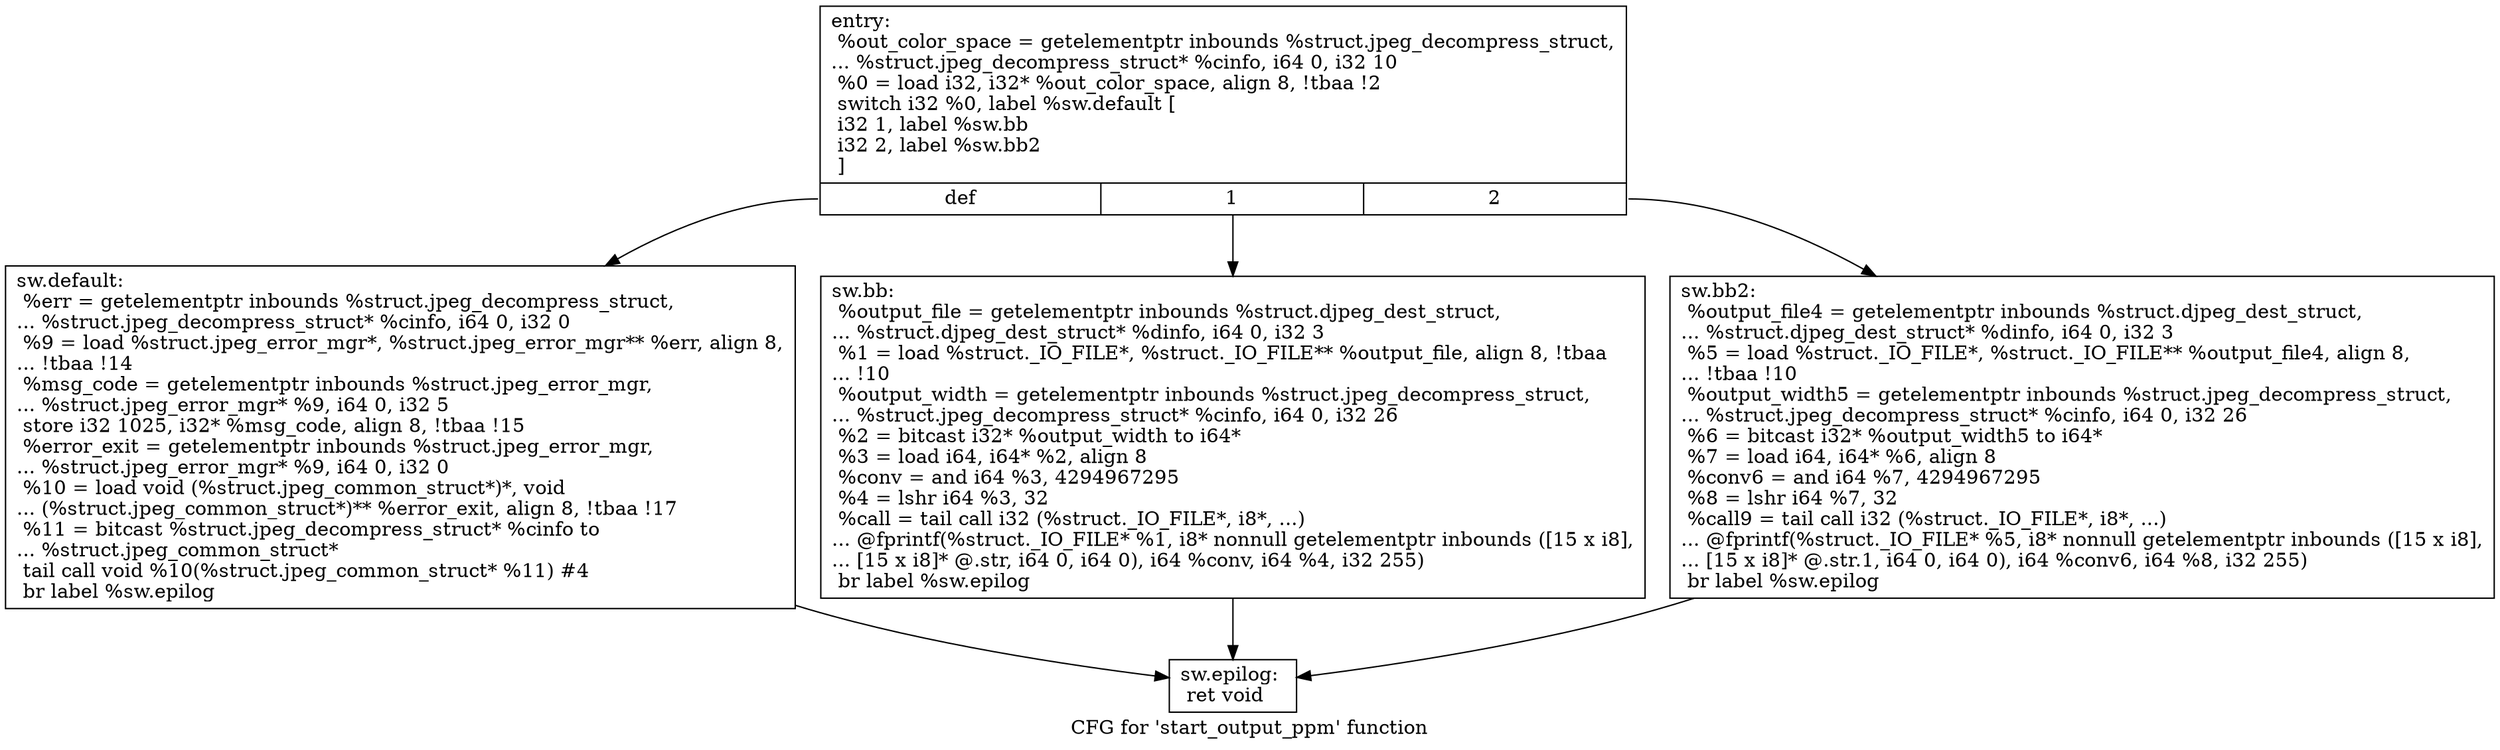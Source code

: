 digraph "CFG for 'start_output_ppm' function" {
	label="CFG for 'start_output_ppm' function";

	Node0x5808bb0 [shape=record,label="{entry:\l  %out_color_space = getelementptr inbounds %struct.jpeg_decompress_struct,\l... %struct.jpeg_decompress_struct* %cinfo, i64 0, i32 10\l  %0 = load i32, i32* %out_color_space, align 8, !tbaa !2\l  switch i32 %0, label %sw.default [\l    i32 1, label %sw.bb\l    i32 2, label %sw.bb2\l  ]\l|{<s0>def|<s1>1|<s2>2}}"];
	Node0x5808bb0:s0 -> Node0x58092b0;
	Node0x5808bb0:s1 -> Node0x5809390;
	Node0x5808bb0:s2 -> Node0x5809460;
	Node0x5809390 [shape=record,label="{sw.bb:                                            \l  %output_file = getelementptr inbounds %struct.djpeg_dest_struct,\l... %struct.djpeg_dest_struct* %dinfo, i64 0, i32 3\l  %1 = load %struct._IO_FILE*, %struct._IO_FILE** %output_file, align 8, !tbaa\l... !10\l  %output_width = getelementptr inbounds %struct.jpeg_decompress_struct,\l... %struct.jpeg_decompress_struct* %cinfo, i64 0, i32 26\l  %2 = bitcast i32* %output_width to i64*\l  %3 = load i64, i64* %2, align 8\l  %conv = and i64 %3, 4294967295\l  %4 = lshr i64 %3, 32\l  %call = tail call i32 (%struct._IO_FILE*, i8*, ...)\l... @fprintf(%struct._IO_FILE* %1, i8* nonnull getelementptr inbounds ([15 x i8],\l... [15 x i8]* @.str, i64 0, i64 0), i64 %conv, i64 %4, i32 255)\l  br label %sw.epilog\l}"];
	Node0x5809390 -> Node0x580a3a0;
	Node0x5809460 [shape=record,label="{sw.bb2:                                           \l  %output_file4 = getelementptr inbounds %struct.djpeg_dest_struct,\l... %struct.djpeg_dest_struct* %dinfo, i64 0, i32 3\l  %5 = load %struct._IO_FILE*, %struct._IO_FILE** %output_file4, align 8,\l... !tbaa !10\l  %output_width5 = getelementptr inbounds %struct.jpeg_decompress_struct,\l... %struct.jpeg_decompress_struct* %cinfo, i64 0, i32 26\l  %6 = bitcast i32* %output_width5 to i64*\l  %7 = load i64, i64* %6, align 8\l  %conv6 = and i64 %7, 4294967295\l  %8 = lshr i64 %7, 32\l  %call9 = tail call i32 (%struct._IO_FILE*, i8*, ...)\l... @fprintf(%struct._IO_FILE* %5, i8* nonnull getelementptr inbounds ([15 x i8],\l... [15 x i8]* @.str.1, i64 0, i64 0), i64 %conv6, i64 %8, i32 255)\l  br label %sw.epilog\l}"];
	Node0x5809460 -> Node0x580a3a0;
	Node0x58092b0 [shape=record,label="{sw.default:                                       \l  %err = getelementptr inbounds %struct.jpeg_decompress_struct,\l... %struct.jpeg_decompress_struct* %cinfo, i64 0, i32 0\l  %9 = load %struct.jpeg_error_mgr*, %struct.jpeg_error_mgr** %err, align 8,\l... !tbaa !14\l  %msg_code = getelementptr inbounds %struct.jpeg_error_mgr,\l... %struct.jpeg_error_mgr* %9, i64 0, i32 5\l  store i32 1025, i32* %msg_code, align 8, !tbaa !15\l  %error_exit = getelementptr inbounds %struct.jpeg_error_mgr,\l... %struct.jpeg_error_mgr* %9, i64 0, i32 0\l  %10 = load void (%struct.jpeg_common_struct*)*, void\l... (%struct.jpeg_common_struct*)** %error_exit, align 8, !tbaa !17\l  %11 = bitcast %struct.jpeg_decompress_struct* %cinfo to\l... %struct.jpeg_common_struct*\l  tail call void %10(%struct.jpeg_common_struct* %11) #4\l  br label %sw.epilog\l}"];
	Node0x58092b0 -> Node0x580a3a0;
	Node0x580a3a0 [shape=record,label="{sw.epilog:                                        \l  ret void\l}"];
}
